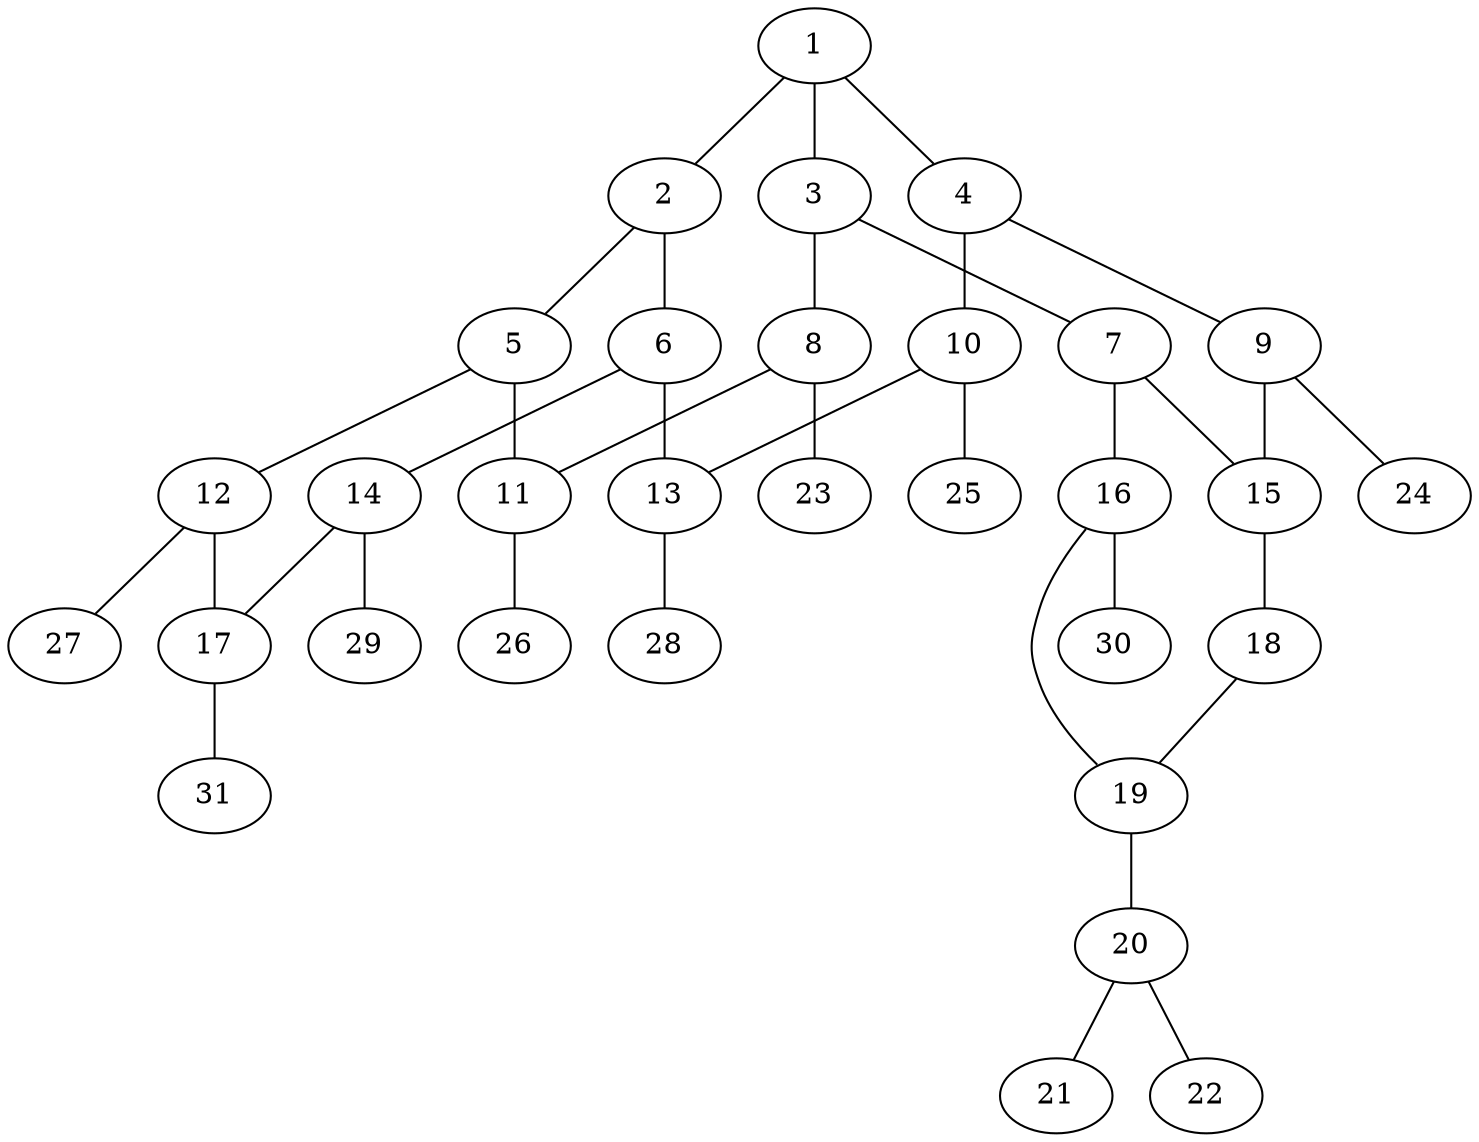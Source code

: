 graph molecule_3697 {
	1	 [chem=C];
	2	 [chem=C];
	1 -- 2	 [valence=2];
	3	 [chem=C];
	1 -- 3	 [valence=1];
	4	 [chem=C];
	1 -- 4	 [valence=1];
	5	 [chem=C];
	2 -- 5	 [valence=1];
	6	 [chem=C];
	2 -- 6	 [valence=1];
	7	 [chem=C];
	3 -- 7	 [valence=2];
	8	 [chem=C];
	3 -- 8	 [valence=1];
	9	 [chem=C];
	4 -- 9	 [valence=1];
	10	 [chem=C];
	4 -- 10	 [valence=2];
	11	 [chem=C];
	5 -- 11	 [valence=1];
	12	 [chem=C];
	5 -- 12	 [valence=2];
	13	 [chem=C];
	6 -- 13	 [valence=2];
	14	 [chem=C];
	6 -- 14	 [valence=1];
	15	 [chem=C];
	7 -- 15	 [valence=1];
	16	 [chem=C];
	7 -- 16	 [valence=1];
	8 -- 11	 [valence=2];
	23	 [chem=H];
	8 -- 23	 [valence=1];
	9 -- 15	 [valence=2];
	24	 [chem=H];
	9 -- 24	 [valence=1];
	10 -- 13	 [valence=1];
	25	 [chem=H];
	10 -- 25	 [valence=1];
	26	 [chem=H];
	11 -- 26	 [valence=1];
	17	 [chem=C];
	12 -- 17	 [valence=1];
	27	 [chem=H];
	12 -- 27	 [valence=1];
	28	 [chem=H];
	13 -- 28	 [valence=1];
	14 -- 17	 [valence=2];
	29	 [chem=H];
	14 -- 29	 [valence=1];
	18	 [chem=O];
	15 -- 18	 [valence=1];
	19	 [chem=C];
	16 -- 19	 [valence=2];
	30	 [chem=H];
	16 -- 30	 [valence=1];
	31	 [chem=H];
	17 -- 31	 [valence=1];
	18 -- 19	 [valence=1];
	20	 [chem=N];
	19 -- 20	 [valence=1];
	21	 [chem=O];
	20 -- 21	 [valence=2];
	22	 [chem=O];
	20 -- 22	 [valence=1];
}
